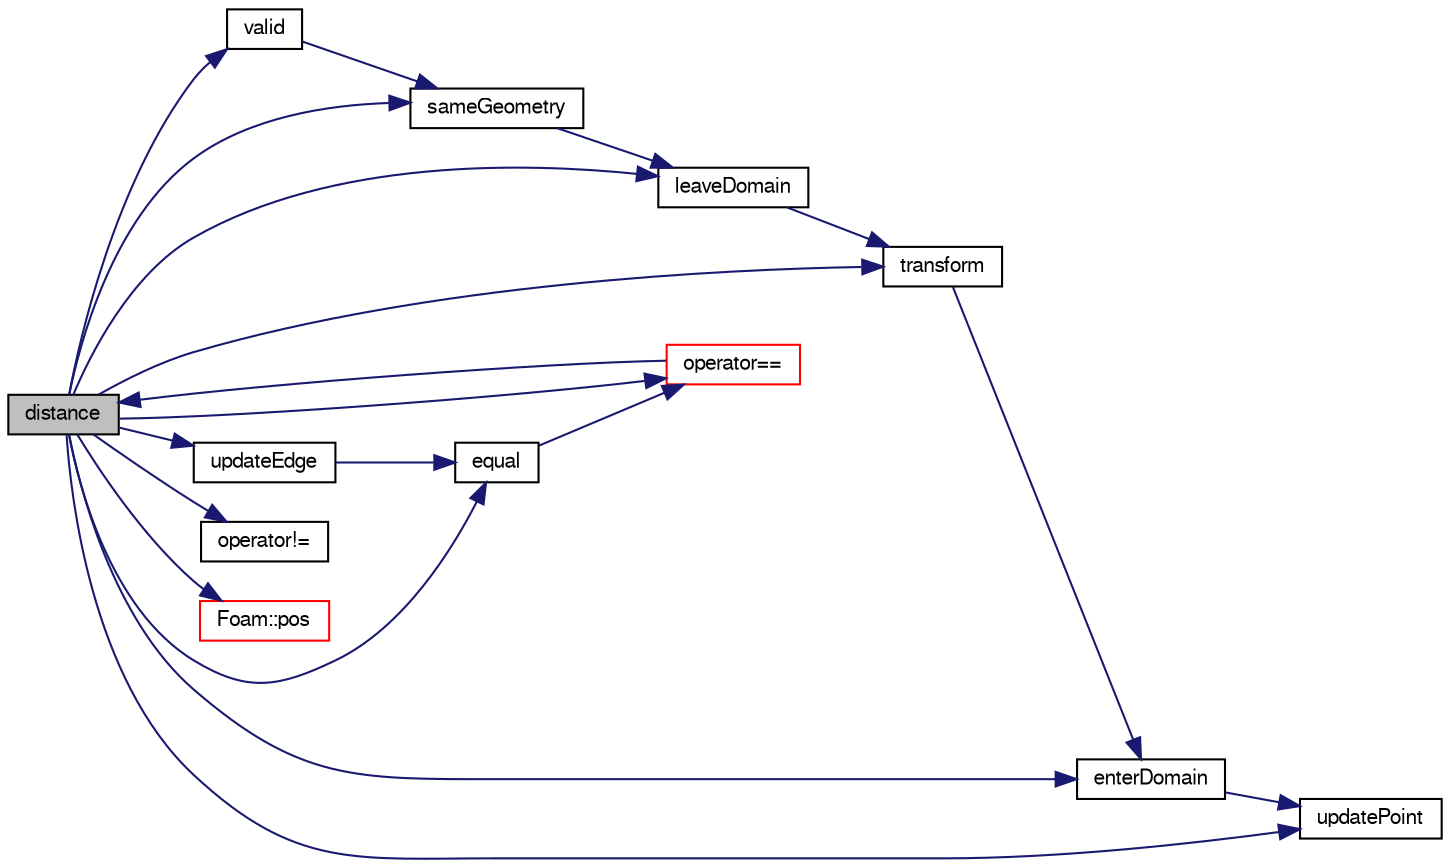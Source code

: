 digraph "distance"
{
  bgcolor="transparent";
  edge [fontname="FreeSans",fontsize="10",labelfontname="FreeSans",labelfontsize="10"];
  node [fontname="FreeSans",fontsize="10",shape=record];
  rankdir="LR";
  Node11 [label="distance",height=0.2,width=0.4,color="black", fillcolor="grey75", style="filled", fontcolor="black"];
  Node11 -> Node12 [color="midnightblue",fontsize="10",style="solid",fontname="FreeSans"];
  Node12 [label="enterDomain",height=0.2,width=0.4,color="black",URL="$a25134.html#a42908ca7dd32e79250d338b9fb984bef",tooltip="Convert relative origin to absolute by adding entering point. "];
  Node12 -> Node13 [color="midnightblue",fontsize="10",style="solid",fontname="FreeSans"];
  Node13 [label="updatePoint",height=0.2,width=0.4,color="black",URL="$a25134.html#aea22808d1e11ad5a25c4998b027404be",tooltip="Influence of edge on point. "];
  Node11 -> Node14 [color="midnightblue",fontsize="10",style="solid",fontname="FreeSans"];
  Node14 [label="equal",height=0.2,width=0.4,color="black",URL="$a25134.html#a7737643dc0d6882bb37aec2188b9e45a",tooltip="Same (like operator==) "];
  Node14 -> Node15 [color="midnightblue",fontsize="10",style="solid",fontname="FreeSans"];
  Node15 [label="operator==",height=0.2,width=0.4,color="red",URL="$a25134.html#a1272c571960f382c95971b2c1969b178"];
  Node15 -> Node11 [color="midnightblue",fontsize="10",style="solid",fontname="FreeSans"];
  Node11 -> Node17 [color="midnightblue",fontsize="10",style="solid",fontname="FreeSans"];
  Node17 [label="leaveDomain",height=0.2,width=0.4,color="black",URL="$a25134.html#abca1a09f7512f3e437e9dad338f17f12",tooltip="Convert origin to relative vector to leaving point. "];
  Node17 -> Node18 [color="midnightblue",fontsize="10",style="solid",fontname="FreeSans"];
  Node18 [label="transform",height=0.2,width=0.4,color="black",URL="$a25134.html#a972cad5e4f03f84eb3a404ea8a8dc5c7",tooltip="Apply rotation matrix to origin. "];
  Node18 -> Node12 [color="midnightblue",fontsize="10",style="solid",fontname="FreeSans"];
  Node11 -> Node19 [color="midnightblue",fontsize="10",style="solid",fontname="FreeSans"];
  Node19 [label="operator!=",height=0.2,width=0.4,color="black",URL="$a25134.html#a634c0f59643da23fae1b09e011ce4571"];
  Node11 -> Node15 [color="midnightblue",fontsize="10",style="solid",fontname="FreeSans"];
  Node11 -> Node20 [color="midnightblue",fontsize="10",style="solid",fontname="FreeSans"];
  Node20 [label="Foam::pos",height=0.2,width=0.4,color="red",URL="$a21124.html#a09a190b59f3d01b258bca0fa964a6212"];
  Node11 -> Node24 [color="midnightblue",fontsize="10",style="solid",fontname="FreeSans"];
  Node24 [label="sameGeometry",height=0.2,width=0.4,color="black",URL="$a25134.html#aa10a31d823e0b679bbdd0ad48a0eb72d",tooltip="Check for identical geometrical data. Used for cyclics checking. "];
  Node24 -> Node17 [color="midnightblue",fontsize="10",style="solid",fontname="FreeSans"];
  Node11 -> Node18 [color="midnightblue",fontsize="10",style="solid",fontname="FreeSans"];
  Node11 -> Node25 [color="midnightblue",fontsize="10",style="solid",fontname="FreeSans"];
  Node25 [label="updateEdge",height=0.2,width=0.4,color="black",URL="$a25134.html#ad662393e5d6f25086d1f69031cf4a011",tooltip="Influence of point on edge. "];
  Node25 -> Node14 [color="midnightblue",fontsize="10",style="solid",fontname="FreeSans"];
  Node11 -> Node13 [color="midnightblue",fontsize="10",style="solid",fontname="FreeSans"];
  Node11 -> Node26 [color="midnightblue",fontsize="10",style="solid",fontname="FreeSans"];
  Node26 [label="valid",height=0.2,width=0.4,color="black",URL="$a25134.html#aa4ad85c1548bba1f67ef9566c82f7baa",tooltip="Check whether origin has been changed at all or. "];
  Node26 -> Node24 [color="midnightblue",fontsize="10",style="solid",fontname="FreeSans"];
}
